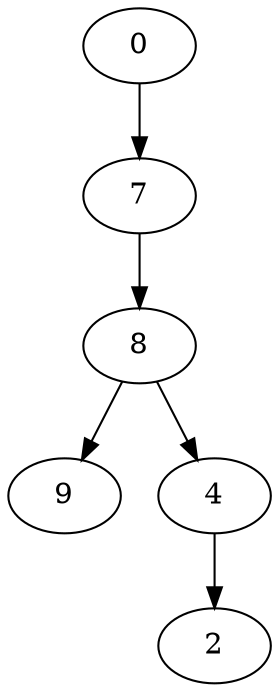 digraph {
	0 [label=0]
	7 [label=7]
	8 [label=8]
	9 [label=9]
	4 [label=4]
	2 [label=2]
	0 -> 7
	7 -> 8
	8 -> 9
	8 -> 4
	4 -> 2
}